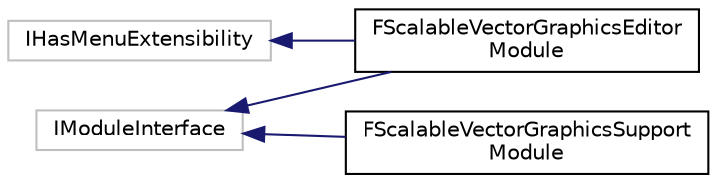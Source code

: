 digraph "Graphical Class Hierarchy"
{
 // LATEX_PDF_SIZE
  edge [fontname="Helvetica",fontsize="10",labelfontname="Helvetica",labelfontsize="10"];
  node [fontname="Helvetica",fontsize="10",shape=record];
  rankdir="LR";
  Node7 [label="IHasMenuExtensibility",height=0.2,width=0.4,color="grey75", fillcolor="white", style="filled",tooltip=" "];
  Node7 -> Node0 [dir="back",color="midnightblue",fontsize="10",style="solid",fontname="Helvetica"];
  Node0 [label="FScalableVectorGraphicsEditor\lModule",height=0.2,width=0.4,color="black", fillcolor="white", style="filled",URL="$classFScalableVectorGraphicsEditorModule.html",tooltip=" "];
  Node9 [label="IModuleInterface",height=0.2,width=0.4,color="grey75", fillcolor="white", style="filled",tooltip=" "];
  Node9 -> Node0 [dir="back",color="midnightblue",fontsize="10",style="solid",fontname="Helvetica"];
  Node9 -> Node10 [dir="back",color="midnightblue",fontsize="10",style="solid",fontname="Helvetica"];
  Node10 [label="FScalableVectorGraphicsSupport\lModule",height=0.2,width=0.4,color="black", fillcolor="white", style="filled",URL="$classFScalableVectorGraphicsSupportModule.html",tooltip=" "];
}
